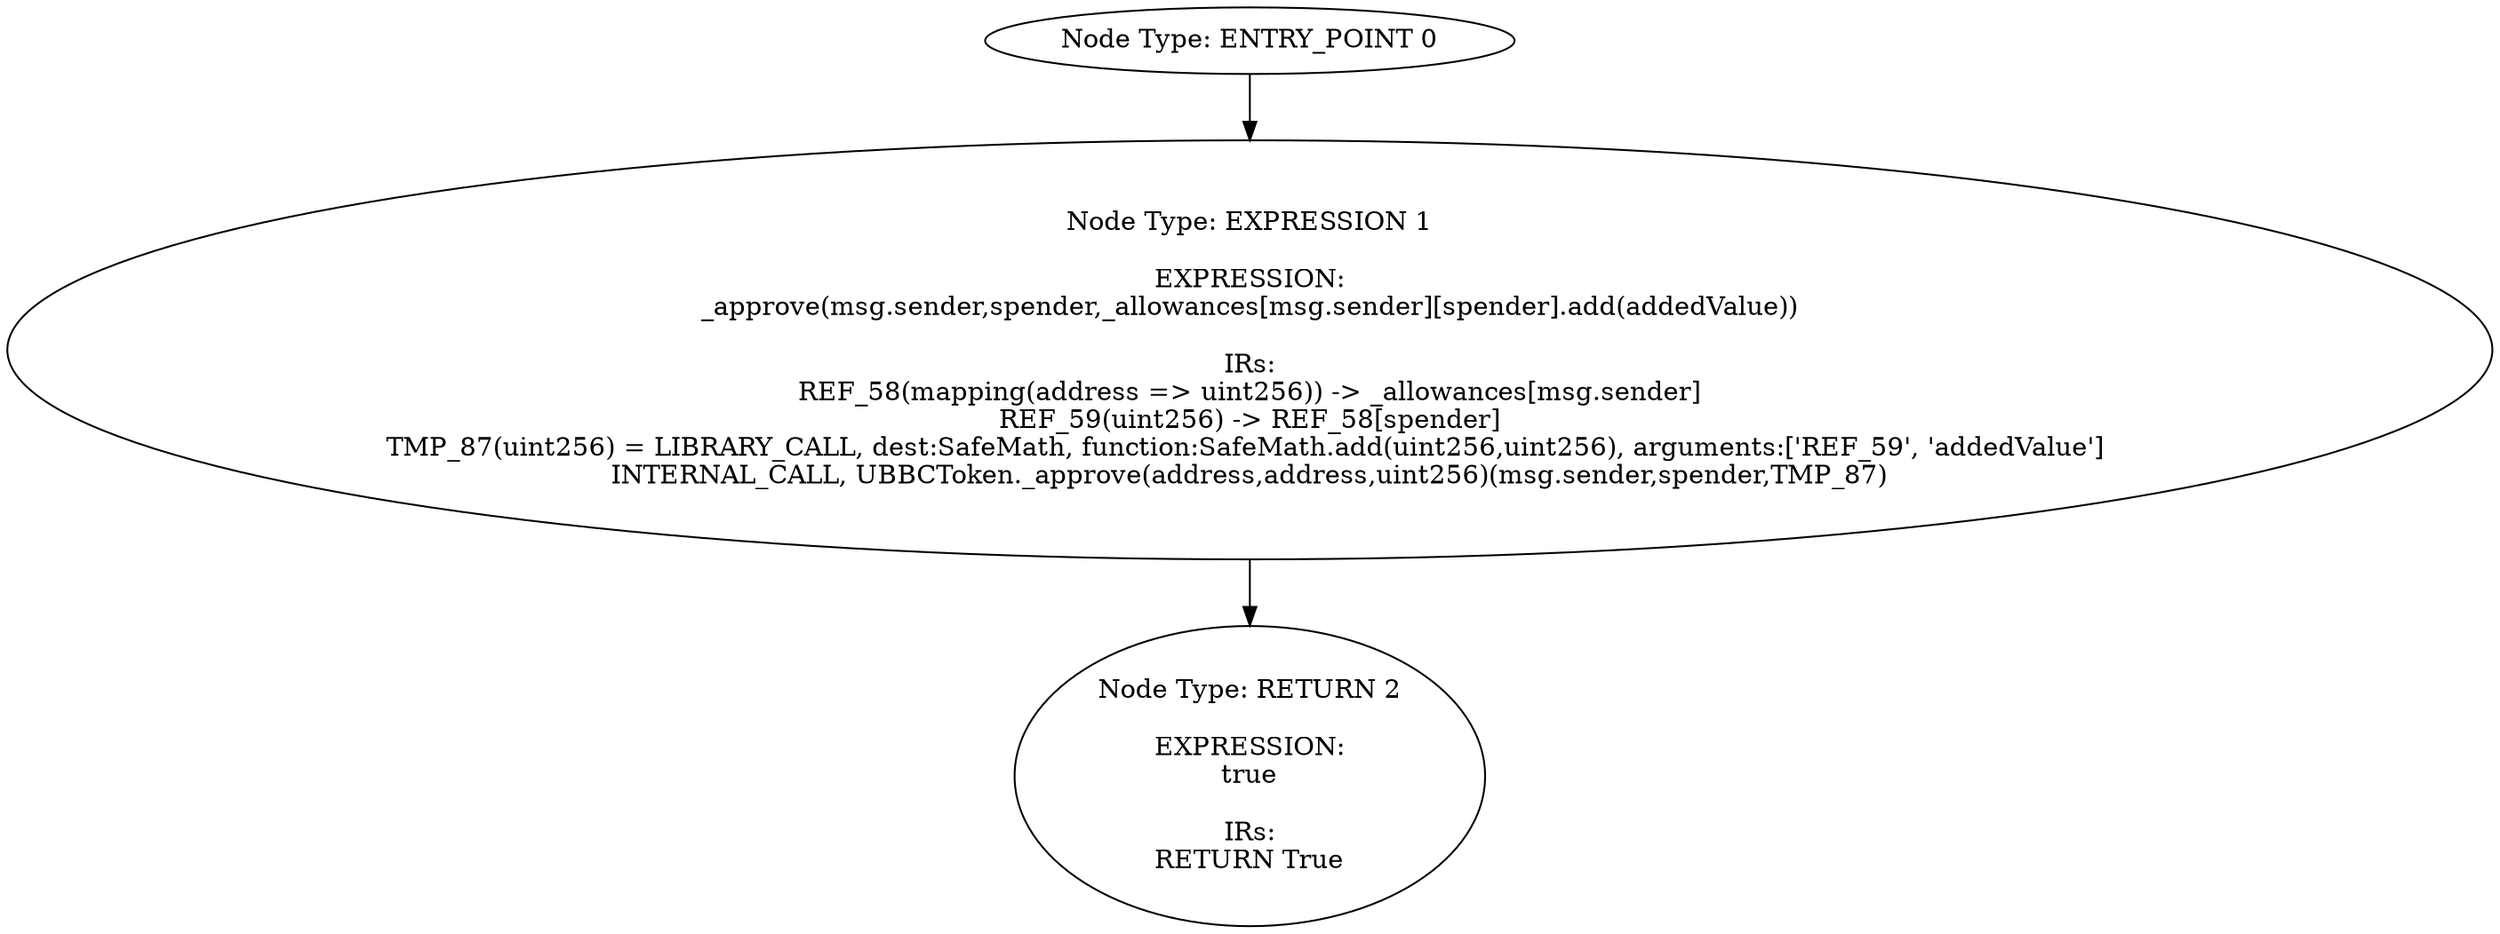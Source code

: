 digraph{
0[label="Node Type: ENTRY_POINT 0
"];
0->1;
1[label="Node Type: EXPRESSION 1

EXPRESSION:
_approve(msg.sender,spender,_allowances[msg.sender][spender].add(addedValue))

IRs:
REF_58(mapping(address => uint256)) -> _allowances[msg.sender]
REF_59(uint256) -> REF_58[spender]
TMP_87(uint256) = LIBRARY_CALL, dest:SafeMath, function:SafeMath.add(uint256,uint256), arguments:['REF_59', 'addedValue'] 
INTERNAL_CALL, UBBCToken._approve(address,address,uint256)(msg.sender,spender,TMP_87)"];
1->2;
2[label="Node Type: RETURN 2

EXPRESSION:
true

IRs:
RETURN True"];
}
